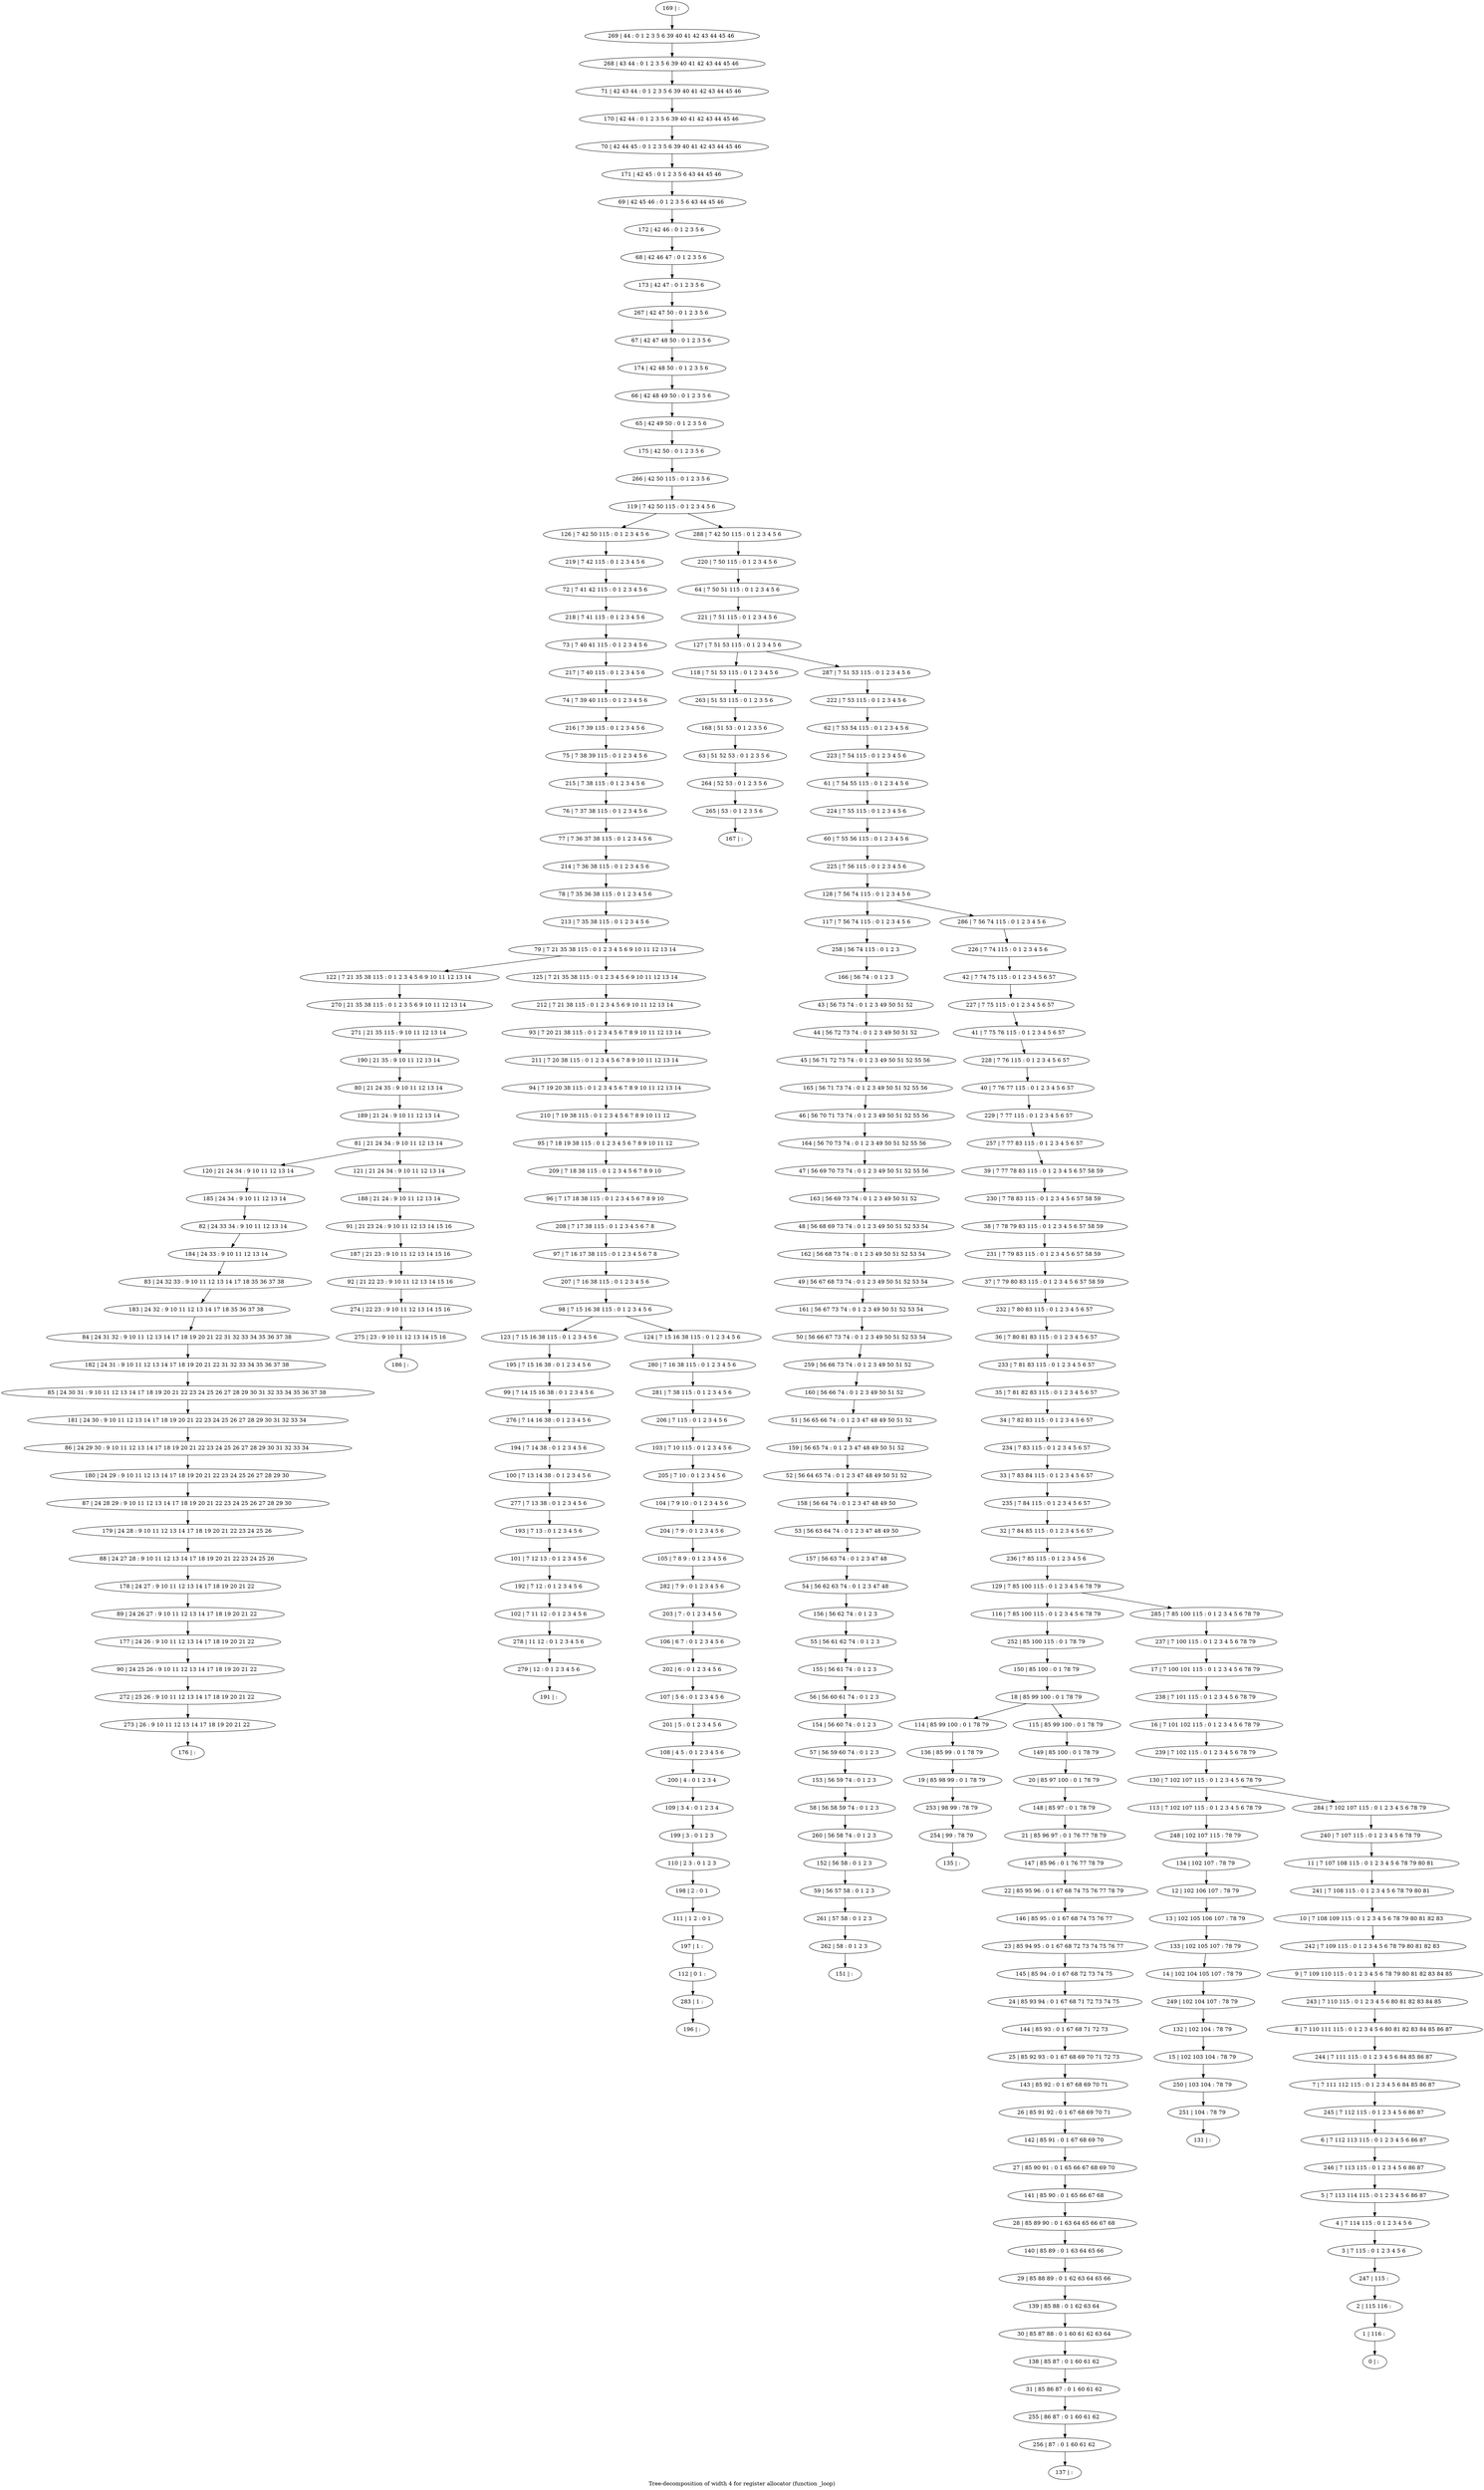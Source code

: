 digraph G {
graph [label="Tree-decomposition of width 4 for register allocator (function _loop)"]
0[label="0 | : "];
1[label="1 | 116 : "];
2[label="2 | 115 116 : "];
3[label="3 | 7 115 : 0 1 2 3 4 5 6 "];
4[label="4 | 7 114 115 : 0 1 2 3 4 5 6 "];
5[label="5 | 7 113 114 115 : 0 1 2 3 4 5 6 86 87 "];
6[label="6 | 7 112 113 115 : 0 1 2 3 4 5 6 86 87 "];
7[label="7 | 7 111 112 115 : 0 1 2 3 4 5 6 84 85 86 87 "];
8[label="8 | 7 110 111 115 : 0 1 2 3 4 5 6 80 81 82 83 84 85 86 87 "];
9[label="9 | 7 109 110 115 : 0 1 2 3 4 5 6 78 79 80 81 82 83 84 85 "];
10[label="10 | 7 108 109 115 : 0 1 2 3 4 5 6 78 79 80 81 82 83 "];
11[label="11 | 7 107 108 115 : 0 1 2 3 4 5 6 78 79 80 81 "];
12[label="12 | 102 106 107 : 78 79 "];
13[label="13 | 102 105 106 107 : 78 79 "];
14[label="14 | 102 104 105 107 : 78 79 "];
15[label="15 | 102 103 104 : 78 79 "];
16[label="16 | 7 101 102 115 : 0 1 2 3 4 5 6 78 79 "];
17[label="17 | 7 100 101 115 : 0 1 2 3 4 5 6 78 79 "];
18[label="18 | 85 99 100 : 0 1 78 79 "];
19[label="19 | 85 98 99 : 0 1 78 79 "];
20[label="20 | 85 97 100 : 0 1 78 79 "];
21[label="21 | 85 96 97 : 0 1 76 77 78 79 "];
22[label="22 | 85 95 96 : 0 1 67 68 74 75 76 77 78 79 "];
23[label="23 | 85 94 95 : 0 1 67 68 72 73 74 75 76 77 "];
24[label="24 | 85 93 94 : 0 1 67 68 71 72 73 74 75 "];
25[label="25 | 85 92 93 : 0 1 67 68 69 70 71 72 73 "];
26[label="26 | 85 91 92 : 0 1 67 68 69 70 71 "];
27[label="27 | 85 90 91 : 0 1 65 66 67 68 69 70 "];
28[label="28 | 85 89 90 : 0 1 63 64 65 66 67 68 "];
29[label="29 | 85 88 89 : 0 1 62 63 64 65 66 "];
30[label="30 | 85 87 88 : 0 1 60 61 62 63 64 "];
31[label="31 | 85 86 87 : 0 1 60 61 62 "];
32[label="32 | 7 84 85 115 : 0 1 2 3 4 5 6 57 "];
33[label="33 | 7 83 84 115 : 0 1 2 3 4 5 6 57 "];
34[label="34 | 7 82 83 115 : 0 1 2 3 4 5 6 57 "];
35[label="35 | 7 81 82 83 115 : 0 1 2 3 4 5 6 57 "];
36[label="36 | 7 80 81 83 115 : 0 1 2 3 4 5 6 57 "];
37[label="37 | 7 79 80 83 115 : 0 1 2 3 4 5 6 57 58 59 "];
38[label="38 | 7 78 79 83 115 : 0 1 2 3 4 5 6 57 58 59 "];
39[label="39 | 7 77 78 83 115 : 0 1 2 3 4 5 6 57 58 59 "];
40[label="40 | 7 76 77 115 : 0 1 2 3 4 5 6 57 "];
41[label="41 | 7 75 76 115 : 0 1 2 3 4 5 6 57 "];
42[label="42 | 7 74 75 115 : 0 1 2 3 4 5 6 57 "];
43[label="43 | 56 73 74 : 0 1 2 3 49 50 51 52 "];
44[label="44 | 56 72 73 74 : 0 1 2 3 49 50 51 52 "];
45[label="45 | 56 71 72 73 74 : 0 1 2 3 49 50 51 52 55 56 "];
46[label="46 | 56 70 71 73 74 : 0 1 2 3 49 50 51 52 55 56 "];
47[label="47 | 56 69 70 73 74 : 0 1 2 3 49 50 51 52 55 56 "];
48[label="48 | 56 68 69 73 74 : 0 1 2 3 49 50 51 52 53 54 "];
49[label="49 | 56 67 68 73 74 : 0 1 2 3 49 50 51 52 53 54 "];
50[label="50 | 56 66 67 73 74 : 0 1 2 3 49 50 51 52 53 54 "];
51[label="51 | 56 65 66 74 : 0 1 2 3 47 48 49 50 51 52 "];
52[label="52 | 56 64 65 74 : 0 1 2 3 47 48 49 50 51 52 "];
53[label="53 | 56 63 64 74 : 0 1 2 3 47 48 49 50 "];
54[label="54 | 56 62 63 74 : 0 1 2 3 47 48 "];
55[label="55 | 56 61 62 74 : 0 1 2 3 "];
56[label="56 | 56 60 61 74 : 0 1 2 3 "];
57[label="57 | 56 59 60 74 : 0 1 2 3 "];
58[label="58 | 56 58 59 74 : 0 1 2 3 "];
59[label="59 | 56 57 58 : 0 1 2 3 "];
60[label="60 | 7 55 56 115 : 0 1 2 3 4 5 6 "];
61[label="61 | 7 54 55 115 : 0 1 2 3 4 5 6 "];
62[label="62 | 7 53 54 115 : 0 1 2 3 4 5 6 "];
63[label="63 | 51 52 53 : 0 1 2 3 5 6 "];
64[label="64 | 7 50 51 115 : 0 1 2 3 4 5 6 "];
65[label="65 | 42 49 50 : 0 1 2 3 5 6 "];
66[label="66 | 42 48 49 50 : 0 1 2 3 5 6 "];
67[label="67 | 42 47 48 50 : 0 1 2 3 5 6 "];
68[label="68 | 42 46 47 : 0 1 2 3 5 6 "];
69[label="69 | 42 45 46 : 0 1 2 3 5 6 43 44 45 46 "];
70[label="70 | 42 44 45 : 0 1 2 3 5 6 39 40 41 42 43 44 45 46 "];
71[label="71 | 42 43 44 : 0 1 2 3 5 6 39 40 41 42 43 44 45 46 "];
72[label="72 | 7 41 42 115 : 0 1 2 3 4 5 6 "];
73[label="73 | 7 40 41 115 : 0 1 2 3 4 5 6 "];
74[label="74 | 7 39 40 115 : 0 1 2 3 4 5 6 "];
75[label="75 | 7 38 39 115 : 0 1 2 3 4 5 6 "];
76[label="76 | 7 37 38 115 : 0 1 2 3 4 5 6 "];
77[label="77 | 7 36 37 38 115 : 0 1 2 3 4 5 6 "];
78[label="78 | 7 35 36 38 115 : 0 1 2 3 4 5 6 "];
79[label="79 | 7 21 35 38 115 : 0 1 2 3 4 5 6 9 10 11 12 13 14 "];
80[label="80 | 21 24 35 : 9 10 11 12 13 14 "];
81[label="81 | 21 24 34 : 9 10 11 12 13 14 "];
82[label="82 | 24 33 34 : 9 10 11 12 13 14 "];
83[label="83 | 24 32 33 : 9 10 11 12 13 14 17 18 35 36 37 38 "];
84[label="84 | 24 31 32 : 9 10 11 12 13 14 17 18 19 20 21 22 31 32 33 34 35 36 37 38 "];
85[label="85 | 24 30 31 : 9 10 11 12 13 14 17 18 19 20 21 22 23 24 25 26 27 28 29 30 31 32 33 34 35 36 37 38 "];
86[label="86 | 24 29 30 : 9 10 11 12 13 14 17 18 19 20 21 22 23 24 25 26 27 28 29 30 31 32 33 34 "];
87[label="87 | 24 28 29 : 9 10 11 12 13 14 17 18 19 20 21 22 23 24 25 26 27 28 29 30 "];
88[label="88 | 24 27 28 : 9 10 11 12 13 14 17 18 19 20 21 22 23 24 25 26 "];
89[label="89 | 24 26 27 : 9 10 11 12 13 14 17 18 19 20 21 22 "];
90[label="90 | 24 25 26 : 9 10 11 12 13 14 17 18 19 20 21 22 "];
91[label="91 | 21 23 24 : 9 10 11 12 13 14 15 16 "];
92[label="92 | 21 22 23 : 9 10 11 12 13 14 15 16 "];
93[label="93 | 7 20 21 38 115 : 0 1 2 3 4 5 6 7 8 9 10 11 12 13 14 "];
94[label="94 | 7 19 20 38 115 : 0 1 2 3 4 5 6 7 8 9 10 11 12 13 14 "];
95[label="95 | 7 18 19 38 115 : 0 1 2 3 4 5 6 7 8 9 10 11 12 "];
96[label="96 | 7 17 18 38 115 : 0 1 2 3 4 5 6 7 8 9 10 "];
97[label="97 | 7 16 17 38 115 : 0 1 2 3 4 5 6 7 8 "];
98[label="98 | 7 15 16 38 115 : 0 1 2 3 4 5 6 "];
99[label="99 | 7 14 15 16 38 : 0 1 2 3 4 5 6 "];
100[label="100 | 7 13 14 38 : 0 1 2 3 4 5 6 "];
101[label="101 | 7 12 13 : 0 1 2 3 4 5 6 "];
102[label="102 | 7 11 12 : 0 1 2 3 4 5 6 "];
103[label="103 | 7 10 115 : 0 1 2 3 4 5 6 "];
104[label="104 | 7 9 10 : 0 1 2 3 4 5 6 "];
105[label="105 | 7 8 9 : 0 1 2 3 4 5 6 "];
106[label="106 | 6 7 : 0 1 2 3 4 5 6 "];
107[label="107 | 5 6 : 0 1 2 3 4 5 6 "];
108[label="108 | 4 5 : 0 1 2 3 4 5 6 "];
109[label="109 | 3 4 : 0 1 2 3 4 "];
110[label="110 | 2 3 : 0 1 2 3 "];
111[label="111 | 1 2 : 0 1 "];
112[label="112 | 0 1 : "];
113[label="113 | 7 102 107 115 : 0 1 2 3 4 5 6 78 79 "];
114[label="114 | 85 99 100 : 0 1 78 79 "];
115[label="115 | 85 99 100 : 0 1 78 79 "];
116[label="116 | 7 85 100 115 : 0 1 2 3 4 5 6 78 79 "];
117[label="117 | 7 56 74 115 : 0 1 2 3 4 5 6 "];
118[label="118 | 7 51 53 115 : 0 1 2 3 4 5 6 "];
119[label="119 | 7 42 50 115 : 0 1 2 3 4 5 6 "];
120[label="120 | 21 24 34 : 9 10 11 12 13 14 "];
121[label="121 | 21 24 34 : 9 10 11 12 13 14 "];
122[label="122 | 7 21 35 38 115 : 0 1 2 3 4 5 6 9 10 11 12 13 14 "];
123[label="123 | 7 15 16 38 115 : 0 1 2 3 4 5 6 "];
124[label="124 | 7 15 16 38 115 : 0 1 2 3 4 5 6 "];
125[label="125 | 7 21 35 38 115 : 0 1 2 3 4 5 6 9 10 11 12 13 14 "];
126[label="126 | 7 42 50 115 : 0 1 2 3 4 5 6 "];
127[label="127 | 7 51 53 115 : 0 1 2 3 4 5 6 "];
128[label="128 | 7 56 74 115 : 0 1 2 3 4 5 6 "];
129[label="129 | 7 85 100 115 : 0 1 2 3 4 5 6 78 79 "];
130[label="130 | 7 102 107 115 : 0 1 2 3 4 5 6 78 79 "];
131[label="131 | : "];
132[label="132 | 102 104 : 78 79 "];
133[label="133 | 102 105 107 : 78 79 "];
134[label="134 | 102 107 : 78 79 "];
135[label="135 | : "];
136[label="136 | 85 99 : 0 1 78 79 "];
137[label="137 | : "];
138[label="138 | 85 87 : 0 1 60 61 62 "];
139[label="139 | 85 88 : 0 1 62 63 64 "];
140[label="140 | 85 89 : 0 1 63 64 65 66 "];
141[label="141 | 85 90 : 0 1 65 66 67 68 "];
142[label="142 | 85 91 : 0 1 67 68 69 70 "];
143[label="143 | 85 92 : 0 1 67 68 69 70 71 "];
144[label="144 | 85 93 : 0 1 67 68 71 72 73 "];
145[label="145 | 85 94 : 0 1 67 68 72 73 74 75 "];
146[label="146 | 85 95 : 0 1 67 68 74 75 76 77 "];
147[label="147 | 85 96 : 0 1 76 77 78 79 "];
148[label="148 | 85 97 : 0 1 78 79 "];
149[label="149 | 85 100 : 0 1 78 79 "];
150[label="150 | 85 100 : 0 1 78 79 "];
151[label="151 | : "];
152[label="152 | 56 58 : 0 1 2 3 "];
153[label="153 | 56 59 74 : 0 1 2 3 "];
154[label="154 | 56 60 74 : 0 1 2 3 "];
155[label="155 | 56 61 74 : 0 1 2 3 "];
156[label="156 | 56 62 74 : 0 1 2 3 "];
157[label="157 | 56 63 74 : 0 1 2 3 47 48 "];
158[label="158 | 56 64 74 : 0 1 2 3 47 48 49 50 "];
159[label="159 | 56 65 74 : 0 1 2 3 47 48 49 50 51 52 "];
160[label="160 | 56 66 74 : 0 1 2 3 49 50 51 52 "];
161[label="161 | 56 67 73 74 : 0 1 2 3 49 50 51 52 53 54 "];
162[label="162 | 56 68 73 74 : 0 1 2 3 49 50 51 52 53 54 "];
163[label="163 | 56 69 73 74 : 0 1 2 3 49 50 51 52 "];
164[label="164 | 56 70 73 74 : 0 1 2 3 49 50 51 52 55 56 "];
165[label="165 | 56 71 73 74 : 0 1 2 3 49 50 51 52 55 56 "];
166[label="166 | 56 74 : 0 1 2 3 "];
167[label="167 | : "];
168[label="168 | 51 53 : 0 1 2 3 5 6 "];
169[label="169 | : "];
170[label="170 | 42 44 : 0 1 2 3 5 6 39 40 41 42 43 44 45 46 "];
171[label="171 | 42 45 : 0 1 2 3 5 6 43 44 45 46 "];
172[label="172 | 42 46 : 0 1 2 3 5 6 "];
173[label="173 | 42 47 : 0 1 2 3 5 6 "];
174[label="174 | 42 48 50 : 0 1 2 3 5 6 "];
175[label="175 | 42 50 : 0 1 2 3 5 6 "];
176[label="176 | : "];
177[label="177 | 24 26 : 9 10 11 12 13 14 17 18 19 20 21 22 "];
178[label="178 | 24 27 : 9 10 11 12 13 14 17 18 19 20 21 22 "];
179[label="179 | 24 28 : 9 10 11 12 13 14 17 18 19 20 21 22 23 24 25 26 "];
180[label="180 | 24 29 : 9 10 11 12 13 14 17 18 19 20 21 22 23 24 25 26 27 28 29 30 "];
181[label="181 | 24 30 : 9 10 11 12 13 14 17 18 19 20 21 22 23 24 25 26 27 28 29 30 31 32 33 34 "];
182[label="182 | 24 31 : 9 10 11 12 13 14 17 18 19 20 21 22 31 32 33 34 35 36 37 38 "];
183[label="183 | 24 32 : 9 10 11 12 13 14 17 18 35 36 37 38 "];
184[label="184 | 24 33 : 9 10 11 12 13 14 "];
185[label="185 | 24 34 : 9 10 11 12 13 14 "];
186[label="186 | : "];
187[label="187 | 21 23 : 9 10 11 12 13 14 15 16 "];
188[label="188 | 21 24 : 9 10 11 12 13 14 "];
189[label="189 | 21 24 : 9 10 11 12 13 14 "];
190[label="190 | 21 35 : 9 10 11 12 13 14 "];
191[label="191 | : "];
192[label="192 | 7 12 : 0 1 2 3 4 5 6 "];
193[label="193 | 7 13 : 0 1 2 3 4 5 6 "];
194[label="194 | 7 14 38 : 0 1 2 3 4 5 6 "];
195[label="195 | 7 15 16 38 : 0 1 2 3 4 5 6 "];
196[label="196 | : "];
197[label="197 | 1 : "];
198[label="198 | 2 : 0 1 "];
199[label="199 | 3 : 0 1 2 3 "];
200[label="200 | 4 : 0 1 2 3 4 "];
201[label="201 | 5 : 0 1 2 3 4 5 6 "];
202[label="202 | 6 : 0 1 2 3 4 5 6 "];
203[label="203 | 7 : 0 1 2 3 4 5 6 "];
204[label="204 | 7 9 : 0 1 2 3 4 5 6 "];
205[label="205 | 7 10 : 0 1 2 3 4 5 6 "];
206[label="206 | 7 115 : 0 1 2 3 4 5 6 "];
207[label="207 | 7 16 38 115 : 0 1 2 3 4 5 6 "];
208[label="208 | 7 17 38 115 : 0 1 2 3 4 5 6 7 8 "];
209[label="209 | 7 18 38 115 : 0 1 2 3 4 5 6 7 8 9 10 "];
210[label="210 | 7 19 38 115 : 0 1 2 3 4 5 6 7 8 9 10 11 12 "];
211[label="211 | 7 20 38 115 : 0 1 2 3 4 5 6 7 8 9 10 11 12 13 14 "];
212[label="212 | 7 21 38 115 : 0 1 2 3 4 5 6 9 10 11 12 13 14 "];
213[label="213 | 7 35 38 115 : 0 1 2 3 4 5 6 "];
214[label="214 | 7 36 38 115 : 0 1 2 3 4 5 6 "];
215[label="215 | 7 38 115 : 0 1 2 3 4 5 6 "];
216[label="216 | 7 39 115 : 0 1 2 3 4 5 6 "];
217[label="217 | 7 40 115 : 0 1 2 3 4 5 6 "];
218[label="218 | 7 41 115 : 0 1 2 3 4 5 6 "];
219[label="219 | 7 42 115 : 0 1 2 3 4 5 6 "];
220[label="220 | 7 50 115 : 0 1 2 3 4 5 6 "];
221[label="221 | 7 51 115 : 0 1 2 3 4 5 6 "];
222[label="222 | 7 53 115 : 0 1 2 3 4 5 6 "];
223[label="223 | 7 54 115 : 0 1 2 3 4 5 6 "];
224[label="224 | 7 55 115 : 0 1 2 3 4 5 6 "];
225[label="225 | 7 56 115 : 0 1 2 3 4 5 6 "];
226[label="226 | 7 74 115 : 0 1 2 3 4 5 6 "];
227[label="227 | 7 75 115 : 0 1 2 3 4 5 6 57 "];
228[label="228 | 7 76 115 : 0 1 2 3 4 5 6 57 "];
229[label="229 | 7 77 115 : 0 1 2 3 4 5 6 57 "];
230[label="230 | 7 78 83 115 : 0 1 2 3 4 5 6 57 58 59 "];
231[label="231 | 7 79 83 115 : 0 1 2 3 4 5 6 57 58 59 "];
232[label="232 | 7 80 83 115 : 0 1 2 3 4 5 6 57 "];
233[label="233 | 7 81 83 115 : 0 1 2 3 4 5 6 57 "];
234[label="234 | 7 83 115 : 0 1 2 3 4 5 6 57 "];
235[label="235 | 7 84 115 : 0 1 2 3 4 5 6 57 "];
236[label="236 | 7 85 115 : 0 1 2 3 4 5 6 "];
237[label="237 | 7 100 115 : 0 1 2 3 4 5 6 78 79 "];
238[label="238 | 7 101 115 : 0 1 2 3 4 5 6 78 79 "];
239[label="239 | 7 102 115 : 0 1 2 3 4 5 6 78 79 "];
240[label="240 | 7 107 115 : 0 1 2 3 4 5 6 78 79 "];
241[label="241 | 7 108 115 : 0 1 2 3 4 5 6 78 79 80 81 "];
242[label="242 | 7 109 115 : 0 1 2 3 4 5 6 78 79 80 81 82 83 "];
243[label="243 | 7 110 115 : 0 1 2 3 4 5 6 80 81 82 83 84 85 "];
244[label="244 | 7 111 115 : 0 1 2 3 4 5 6 84 85 86 87 "];
245[label="245 | 7 112 115 : 0 1 2 3 4 5 6 86 87 "];
246[label="246 | 7 113 115 : 0 1 2 3 4 5 6 86 87 "];
247[label="247 | 115 : "];
248[label="248 | 102 107 115 : 78 79 "];
249[label="249 | 102 104 107 : 78 79 "];
250[label="250 | 103 104 : 78 79 "];
251[label="251 | 104 : 78 79 "];
252[label="252 | 85 100 115 : 0 1 78 79 "];
253[label="253 | 98 99 : 78 79 "];
254[label="254 | 99 : 78 79 "];
255[label="255 | 86 87 : 0 1 60 61 62 "];
256[label="256 | 87 : 0 1 60 61 62 "];
257[label="257 | 7 77 83 115 : 0 1 2 3 4 5 6 57 "];
258[label="258 | 56 74 115 : 0 1 2 3 "];
259[label="259 | 56 66 73 74 : 0 1 2 3 49 50 51 52 "];
260[label="260 | 56 58 74 : 0 1 2 3 "];
261[label="261 | 57 58 : 0 1 2 3 "];
262[label="262 | 58 : 0 1 2 3 "];
263[label="263 | 51 53 115 : 0 1 2 3 5 6 "];
264[label="264 | 52 53 : 0 1 2 3 5 6 "];
265[label="265 | 53 : 0 1 2 3 5 6 "];
266[label="266 | 42 50 115 : 0 1 2 3 5 6 "];
267[label="267 | 42 47 50 : 0 1 2 3 5 6 "];
268[label="268 | 43 44 : 0 1 2 3 5 6 39 40 41 42 43 44 45 46 "];
269[label="269 | 44 : 0 1 2 3 5 6 39 40 41 42 43 44 45 46 "];
270[label="270 | 21 35 38 115 : 0 1 2 3 5 6 9 10 11 12 13 14 "];
271[label="271 | 21 35 115 : 9 10 11 12 13 14 "];
272[label="272 | 25 26 : 9 10 11 12 13 14 17 18 19 20 21 22 "];
273[label="273 | 26 : 9 10 11 12 13 14 17 18 19 20 21 22 "];
274[label="274 | 22 23 : 9 10 11 12 13 14 15 16 "];
275[label="275 | 23 : 9 10 11 12 13 14 15 16 "];
276[label="276 | 7 14 16 38 : 0 1 2 3 4 5 6 "];
277[label="277 | 7 13 38 : 0 1 2 3 4 5 6 "];
278[label="278 | 11 12 : 0 1 2 3 4 5 6 "];
279[label="279 | 12 : 0 1 2 3 4 5 6 "];
280[label="280 | 7 16 38 115 : 0 1 2 3 4 5 6 "];
281[label="281 | 7 38 115 : 0 1 2 3 4 5 6 "];
282[label="282 | 7 9 : 0 1 2 3 4 5 6 "];
283[label="283 | 1 : "];
284[label="284 | 7 102 107 115 : 0 1 2 3 4 5 6 78 79 "];
285[label="285 | 7 85 100 115 : 0 1 2 3 4 5 6 78 79 "];
286[label="286 | 7 56 74 115 : 0 1 2 3 4 5 6 "];
287[label="287 | 7 51 53 115 : 0 1 2 3 4 5 6 "];
288[label="288 | 7 42 50 115 : 0 1 2 3 4 5 6 "];
12->13 ;
43->44 ;
44->45 ;
76->77 ;
18->114 ;
18->115 ;
81->120 ;
81->121 ;
79->122 ;
98->123 ;
98->124 ;
79->125 ;
132->15 ;
133->14 ;
13->133 ;
134->12 ;
136->19 ;
114->136 ;
138->31 ;
30->138 ;
139->30 ;
29->139 ;
140->29 ;
28->140 ;
141->28 ;
27->141 ;
142->27 ;
26->142 ;
143->26 ;
25->143 ;
144->25 ;
24->144 ;
145->24 ;
23->145 ;
146->23 ;
22->146 ;
147->22 ;
21->147 ;
148->21 ;
20->148 ;
149->20 ;
115->149 ;
150->18 ;
152->59 ;
153->58 ;
57->153 ;
154->57 ;
56->154 ;
155->56 ;
55->155 ;
156->55 ;
54->156 ;
157->54 ;
53->157 ;
158->53 ;
52->158 ;
159->52 ;
51->159 ;
160->51 ;
161->50 ;
49->161 ;
162->49 ;
48->162 ;
163->48 ;
47->163 ;
164->47 ;
46->164 ;
165->46 ;
45->165 ;
166->43 ;
168->63 ;
177->90 ;
89->177 ;
178->89 ;
88->178 ;
179->88 ;
87->179 ;
180->87 ;
86->180 ;
181->86 ;
85->181 ;
182->85 ;
84->182 ;
183->84 ;
83->183 ;
184->83 ;
82->184 ;
185->82 ;
120->185 ;
187->92 ;
91->187 ;
188->91 ;
121->188 ;
189->81 ;
80->189 ;
190->80 ;
192->102 ;
101->192 ;
193->101 ;
194->100 ;
195->99 ;
123->195 ;
197->112 ;
111->197 ;
198->111 ;
110->198 ;
199->110 ;
109->199 ;
200->109 ;
108->200 ;
201->108 ;
107->201 ;
202->107 ;
106->202 ;
203->106 ;
204->105 ;
104->204 ;
205->104 ;
103->205 ;
206->103 ;
207->98 ;
97->207 ;
208->97 ;
96->208 ;
209->96 ;
95->209 ;
210->95 ;
94->210 ;
211->94 ;
93->211 ;
212->93 ;
125->212 ;
213->79 ;
78->213 ;
214->78 ;
77->214 ;
215->76 ;
75->215 ;
216->75 ;
74->216 ;
217->74 ;
73->217 ;
218->73 ;
72->218 ;
219->72 ;
126->219 ;
248->134 ;
113->248 ;
249->132 ;
14->249 ;
15->250 ;
251->131 ;
250->251 ;
252->150 ;
116->252 ;
19->253 ;
254->135 ;
253->254 ;
31->255 ;
256->137 ;
255->256 ;
258->166 ;
117->258 ;
259->160 ;
50->259 ;
260->152 ;
58->260 ;
59->261 ;
262->151 ;
261->262 ;
263->168 ;
118->263 ;
63->264 ;
265->167 ;
264->265 ;
122->270 ;
271->190 ;
270->271 ;
90->272 ;
273->176 ;
272->273 ;
92->274 ;
275->186 ;
274->275 ;
276->194 ;
99->276 ;
277->193 ;
100->277 ;
102->278 ;
279->191 ;
278->279 ;
124->280 ;
281->206 ;
280->281 ;
282->203 ;
105->282 ;
283->196 ;
112->283 ;
169->269 ;
269->268 ;
268->71 ;
71->170 ;
170->70 ;
70->171 ;
171->69 ;
69->172 ;
172->68 ;
68->173 ;
173->267 ;
267->67 ;
67->174 ;
174->66 ;
66->65 ;
65->175 ;
175->266 ;
266->119 ;
220->64 ;
64->221 ;
221->127 ;
222->62 ;
62->223 ;
223->61 ;
61->224 ;
224->60 ;
60->225 ;
225->128 ;
226->42 ;
42->227 ;
227->41 ;
41->228 ;
228->40 ;
40->229 ;
229->257 ;
257->39 ;
39->230 ;
230->38 ;
38->231 ;
231->37 ;
37->232 ;
232->36 ;
36->233 ;
233->35 ;
35->34 ;
34->234 ;
234->33 ;
33->235 ;
235->32 ;
32->236 ;
236->129 ;
237->17 ;
17->238 ;
238->16 ;
16->239 ;
239->130 ;
240->11 ;
11->241 ;
241->10 ;
10->242 ;
242->9 ;
9->243 ;
243->8 ;
8->244 ;
244->7 ;
7->245 ;
245->6 ;
6->246 ;
246->5 ;
5->4 ;
4->3 ;
3->247 ;
247->2 ;
2->1 ;
1->0 ;
284->240 ;
285->237 ;
286->226 ;
287->222 ;
288->220 ;
130->113 ;
130->284 ;
129->116 ;
129->285 ;
128->117 ;
128->286 ;
127->118 ;
127->287 ;
119->126 ;
119->288 ;
}
